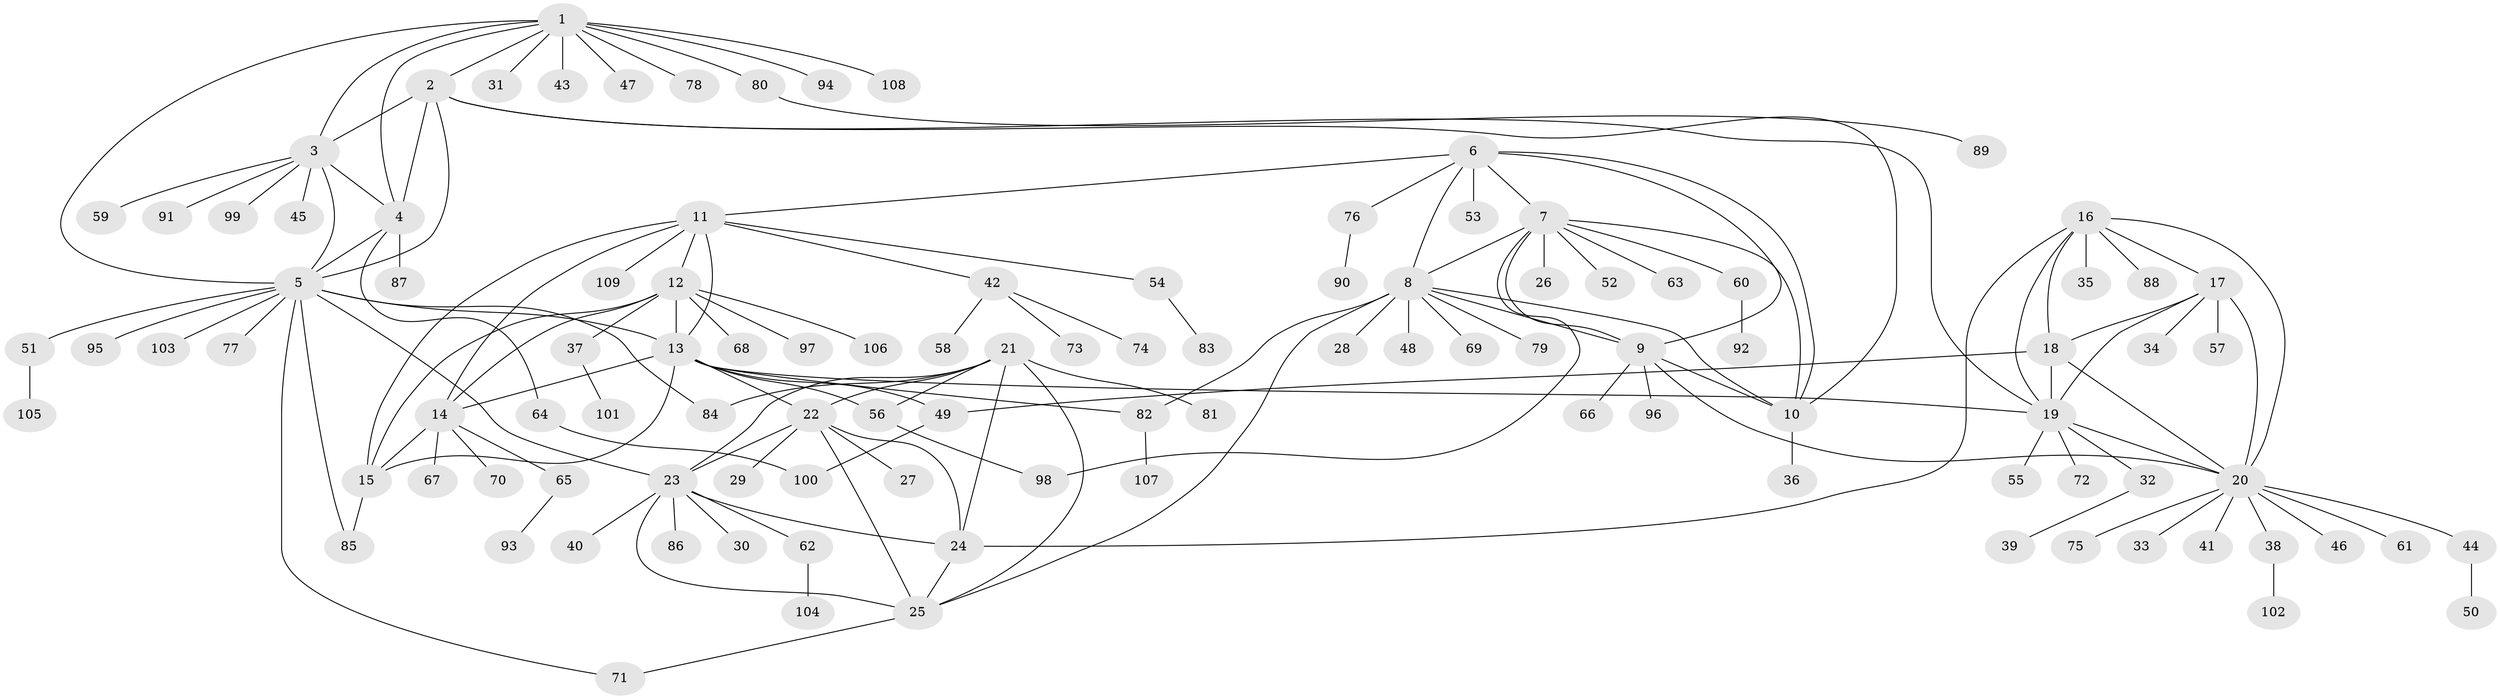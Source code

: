 // coarse degree distribution, {5: 0.037037037037037035, 9: 0.018518518518518517, 4: 0.018518518518518517, 6: 0.018518518518518517, 8: 0.018518518518518517, 1: 0.7592592592592593, 10: 0.037037037037037035, 13: 0.018518518518518517, 12: 0.018518518518518517, 2: 0.037037037037037035, 3: 0.018518518518518517}
// Generated by graph-tools (version 1.1) at 2025/58/03/04/25 21:58:14]
// undirected, 109 vertices, 152 edges
graph export_dot {
graph [start="1"]
  node [color=gray90,style=filled];
  1;
  2;
  3;
  4;
  5;
  6;
  7;
  8;
  9;
  10;
  11;
  12;
  13;
  14;
  15;
  16;
  17;
  18;
  19;
  20;
  21;
  22;
  23;
  24;
  25;
  26;
  27;
  28;
  29;
  30;
  31;
  32;
  33;
  34;
  35;
  36;
  37;
  38;
  39;
  40;
  41;
  42;
  43;
  44;
  45;
  46;
  47;
  48;
  49;
  50;
  51;
  52;
  53;
  54;
  55;
  56;
  57;
  58;
  59;
  60;
  61;
  62;
  63;
  64;
  65;
  66;
  67;
  68;
  69;
  70;
  71;
  72;
  73;
  74;
  75;
  76;
  77;
  78;
  79;
  80;
  81;
  82;
  83;
  84;
  85;
  86;
  87;
  88;
  89;
  90;
  91;
  92;
  93;
  94;
  95;
  96;
  97;
  98;
  99;
  100;
  101;
  102;
  103;
  104;
  105;
  106;
  107;
  108;
  109;
  1 -- 2;
  1 -- 3;
  1 -- 4;
  1 -- 5;
  1 -- 31;
  1 -- 43;
  1 -- 47;
  1 -- 78;
  1 -- 80;
  1 -- 94;
  1 -- 108;
  2 -- 3;
  2 -- 4;
  2 -- 5;
  2 -- 10;
  2 -- 19;
  3 -- 4;
  3 -- 5;
  3 -- 45;
  3 -- 59;
  3 -- 91;
  3 -- 99;
  4 -- 5;
  4 -- 64;
  4 -- 87;
  5 -- 13;
  5 -- 23;
  5 -- 51;
  5 -- 71;
  5 -- 77;
  5 -- 84;
  5 -- 85;
  5 -- 95;
  5 -- 103;
  6 -- 7;
  6 -- 8;
  6 -- 9;
  6 -- 10;
  6 -- 11;
  6 -- 53;
  6 -- 76;
  7 -- 8;
  7 -- 9;
  7 -- 10;
  7 -- 26;
  7 -- 52;
  7 -- 60;
  7 -- 63;
  7 -- 98;
  8 -- 9;
  8 -- 10;
  8 -- 25;
  8 -- 28;
  8 -- 48;
  8 -- 69;
  8 -- 79;
  8 -- 82;
  9 -- 10;
  9 -- 20;
  9 -- 66;
  9 -- 96;
  10 -- 36;
  11 -- 12;
  11 -- 13;
  11 -- 14;
  11 -- 15;
  11 -- 42;
  11 -- 54;
  11 -- 109;
  12 -- 13;
  12 -- 14;
  12 -- 15;
  12 -- 37;
  12 -- 68;
  12 -- 97;
  12 -- 106;
  13 -- 14;
  13 -- 15;
  13 -- 19;
  13 -- 22;
  13 -- 49;
  13 -- 56;
  13 -- 82;
  14 -- 15;
  14 -- 65;
  14 -- 67;
  14 -- 70;
  15 -- 85;
  16 -- 17;
  16 -- 18;
  16 -- 19;
  16 -- 20;
  16 -- 24;
  16 -- 35;
  16 -- 88;
  17 -- 18;
  17 -- 19;
  17 -- 20;
  17 -- 34;
  17 -- 57;
  18 -- 19;
  18 -- 20;
  18 -- 49;
  19 -- 20;
  19 -- 32;
  19 -- 55;
  19 -- 72;
  20 -- 33;
  20 -- 38;
  20 -- 41;
  20 -- 44;
  20 -- 46;
  20 -- 61;
  20 -- 75;
  21 -- 22;
  21 -- 23;
  21 -- 24;
  21 -- 25;
  21 -- 56;
  21 -- 81;
  21 -- 84;
  22 -- 23;
  22 -- 24;
  22 -- 25;
  22 -- 27;
  22 -- 29;
  23 -- 24;
  23 -- 25;
  23 -- 30;
  23 -- 40;
  23 -- 62;
  23 -- 86;
  24 -- 25;
  25 -- 71;
  32 -- 39;
  37 -- 101;
  38 -- 102;
  42 -- 58;
  42 -- 73;
  42 -- 74;
  44 -- 50;
  49 -- 100;
  51 -- 105;
  54 -- 83;
  56 -- 98;
  60 -- 92;
  62 -- 104;
  64 -- 100;
  65 -- 93;
  76 -- 90;
  80 -- 89;
  82 -- 107;
}
